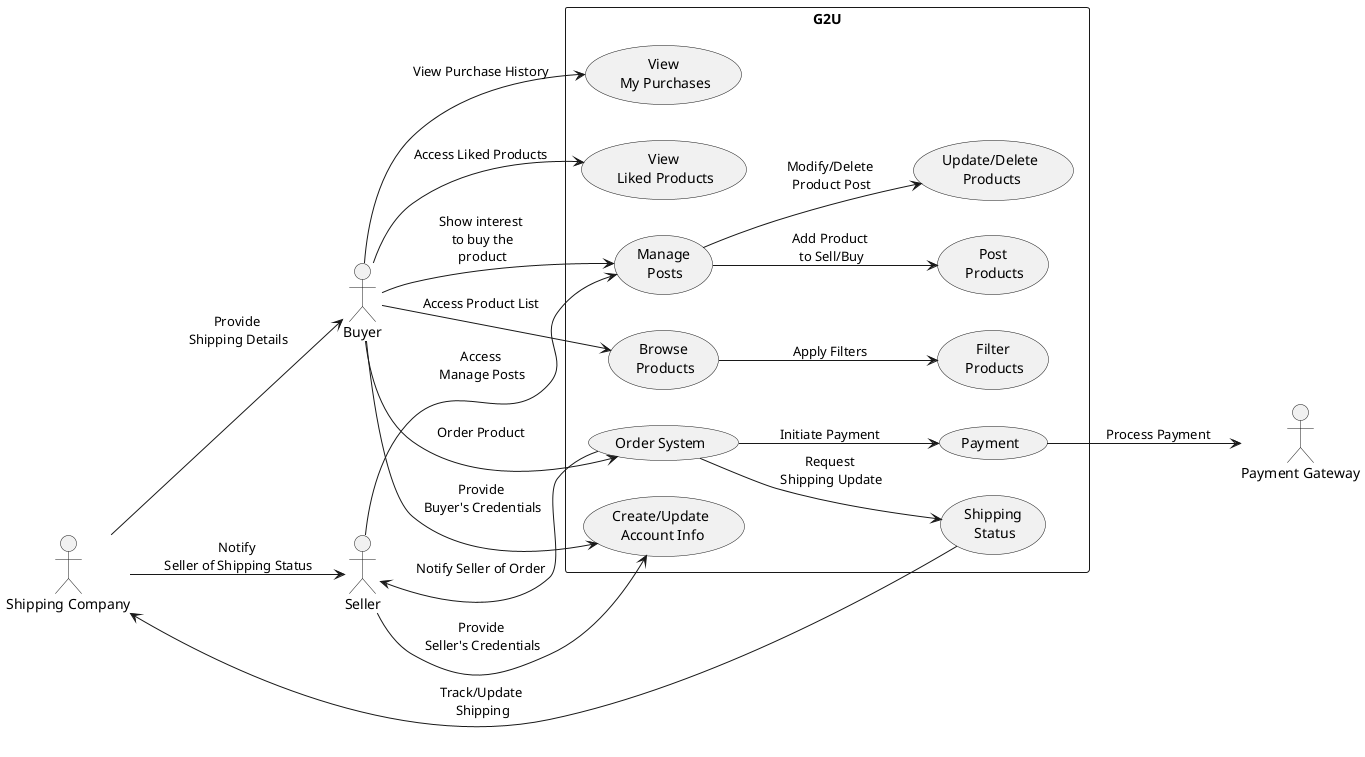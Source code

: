 @startuml
left to right direction

actor "Buyer" as Buyer
actor "Seller" as Seller
actor "Payment Gateway" as PaymentGateway
actor "Shipping Company" as ShippingCompany

rectangle "G2U" {
    usecase "Create/Update\n Account Info" as AccountInfo
    usecase "View\n My Purchases" as MyPurchases
    usecase "View\n Liked Products" as LikedProducts
    usecase "Browse\n Products" as BrowseProducts
    usecase "Filter\n Products" as FilterProducts
    usecase "Manage\n Posts" as ManagePosts
    usecase "Post\n Products" as PostProducts
    usecase "Update/Delete\n Products" as UpdateDeleteProducts
    usecase "Order System" as OrderSystem
    usecase "Payment" as Payment
    usecase "Shipping\n Status" as ShippingStatus
}

Buyer --> AccountInfo : "Provide\n Buyer's Credentials"
Seller --> AccountInfo : "Provide\n Seller's Credentials"

Buyer --> BrowseProducts : "Access Product List"
BrowseProducts --> FilterProducts : "Apply Filters"

Buyer --> MyPurchases : "View Purchase History"
Buyer --> LikedProducts : "Access Liked Products"

Buyer --> ManagePosts : "Show interest\n to buy the\n product"
Seller --> ManagePosts : "Access\n Manage Posts"

ManagePosts --> PostProducts : "Add Product\n to Sell/Buy"
ManagePosts --> UpdateDeleteProducts : "Modify/Delete\n Product Post"

Buyer --> OrderSystem : "Order Product"
OrderSystem --> Seller : "Notify Seller of Order"

OrderSystem --> Payment : "Initiate Payment"
Payment --> PaymentGateway : "Process Payment"

OrderSystem --> ShippingStatus : "Request\n Shipping Update"
ShippingStatus --> ShippingCompany : "Track/Update\n Shipping"

ShippingCompany --> Buyer : "Provide\n Shipping Details"
ShippingCompany --> Seller : "Notify\n Seller of Shipping Status"
@enduml

